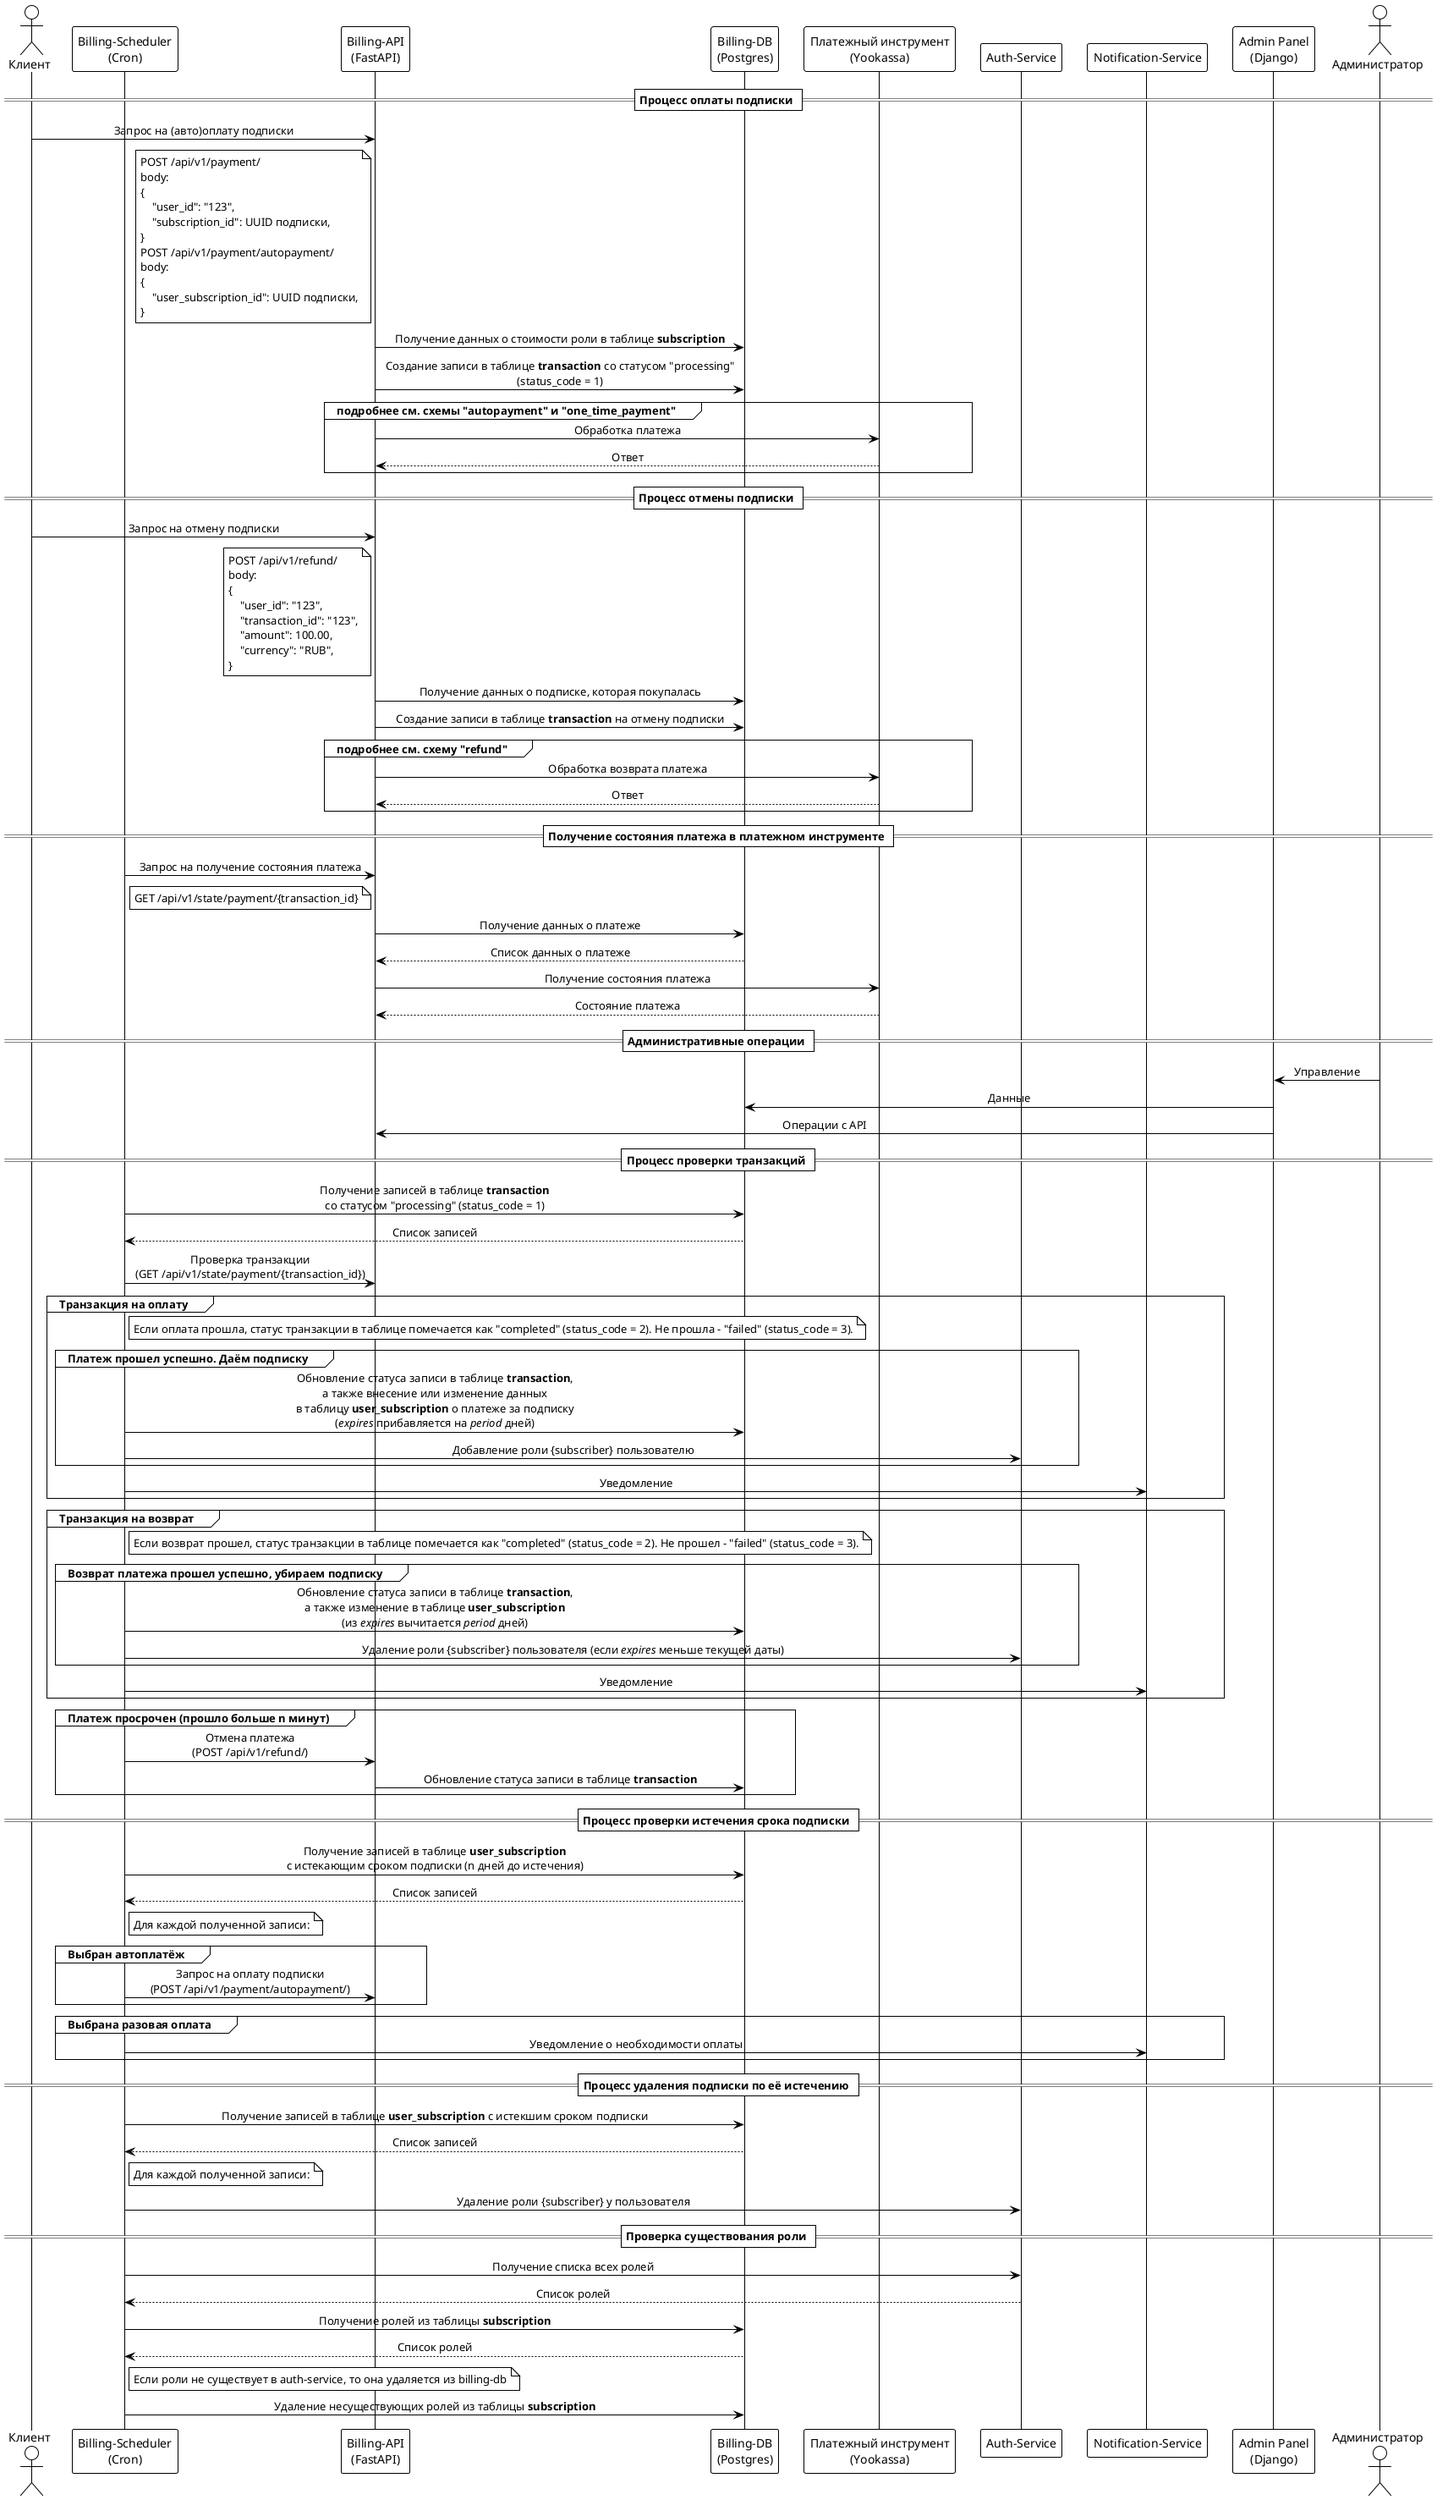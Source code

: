 @startuml billing
!theme plain
skinparam sequenceMessageAlign center
skinparam responseMessageBelowArrow true

actor Client as "Клиент"
participant "Billing-Scheduler\n(Cron)" as BillingScheduler
participant "Billing-API\n(FastAPI)" as BillingAPI
participant "Billing-DB\n(Postgres)" as Database
participant "Платежный инструмент\n(Yookassa)" as PaymentProcessor
participant "Auth-Service" as AuthService
participant "Notification-Service" as NotificationService
participant "Admin Panel\n(Django)" as AdminPanel
actor "Администратор" as AdminUser

== Процесс оплаты подписки ==
Client -> BillingAPI: Запрос на (авто)оплату подписки
note left of BillingAPI
POST /api/v1/payment/
body:
{
    "user_id": "123",
    "subscription_id": UUID подписки,
}
POST /api/v1/payment/autopayment/
body:
{
    "user_subscription_id": UUID подписки,
}
end note
BillingAPI -> Database: Получение данных о стоимости роли в таблице <b>subscription</b>
BillingAPI -> Database: Создание записи в таблице <b>transaction</b> со статусом "processing"\n(status_code = 1)
group подробнее см. схемы "autopayment" и "one_time_payment"
BillingAPI -> PaymentProcessor: Обработка платежа
PaymentProcessor --> BillingAPI: Ответ
end

== Процесс отмены подписки ==
Client -> BillingAPI: Запрос на отмену подписки
note left of BillingAPI
POST /api/v1/refund/
body:
{
    "user_id": "123",
    "transaction_id": "123",
    "amount": 100.00,
    "currency": "RUB",
}
end note
BillingAPI -> Database: Получение данных о подписке, которая покупалась
BillingAPI -> Database: Создание записи в таблице <b>transaction</b> на отмену подписки
group подробнее см. схему "refund"
BillingAPI -> PaymentProcessor: Обработка возврата платежа
PaymentProcessor --> BillingAPI: Ответ
end

== Получение состояния платежа в платежном инструменте ==
BillingScheduler -> BillingAPI: Запрос на получение состояния платежа
note left of BillingAPI
GET /api/v1/state/payment/{transaction_id}
end note
BillingAPI -> Database: Получение данных о платеже
Database --> BillingAPI: Список данных о платеже
BillingAPI -> PaymentProcessor: Получение состояния платежа
PaymentProcessor --> BillingAPI: Состояние платежа

== Административные операции ==
AdminUser -> AdminPanel: Управление
AdminPanel -> Database: Данные
AdminPanel -> BillingAPI: Операции с API

== Процесс проверки транзакций ==
BillingScheduler -> Database: Получение записей в таблице <b>transaction</b>\nсо статусом "processing" (status_code = 1)
Database --> BillingScheduler: Список записей
BillingScheduler -> BillingAPI: Проверка транзакции\n(GET /api/v1/state/payment/{transaction_id})
group Транзакция на оплату
note right of BillingScheduler: Если оплата прошла, статус транзакции в таблице помечается как "completed" (status_code = 2). Не прошла - "failed" (status_code = 3).
group Платеж прошел успешно. Даём подписку
BillingScheduler -> Database: Обновление статуса записи в таблице <b>transaction</b>,\nа также внесение или изменение данных\nв таблицу <b>user_subscription</b> о платеже за подписку\n(<i>expires</i> прибавляется на <i>period</i> дней)
BillingScheduler -> AuthService: Добавление роли {subscriber} пользователю
end
BillingScheduler -> NotificationService: Уведомление
end
group Транзакция на возврат
note right of BillingScheduler: Если возврат прошел, статус транзакции в таблице помечается как "completed" (status_code = 2). Не прошел - "failed" (status_code = 3).
group Возврат платежа прошел успешно, убираем подписку
BillingScheduler -> Database: Обновление статуса записи в таблице <b>transaction</b>,\nа также изменение в таблице <b>user_subscription</b>\n(из <i>expires</i> вычитается <i>period</i> дней)
BillingScheduler -> AuthService: Удаление роли {subscriber} пользователя (если <i>expires</i> меньше текущей даты)
end
BillingScheduler -> NotificationService: Уведомление
end
group Платеж просрочен (прошло больше n минут)
BillingScheduler -> BillingAPI: Отмена платежа\n(POST /api/v1/refund/)
BillingAPI -> Database: Обновление статуса записи в таблице <b>transaction</b>
end

== Процесс проверки истечения срока подписки ==
BillingScheduler -> Database: Получение записей в таблице <b>user_subscription</b>\nс истекающим сроком подписки (n дней до истечения)
Database --> BillingScheduler: Список записей
note right of BillingScheduler: Для каждой полученной записи:
group Выбран автоплатёж
BillingScheduler -> BillingAPI: Запрос на оплату подписки\n(POST /api/v1/payment/autopayment/)
end
group Выбрана разовая оплата
BillingScheduler -> NotificationService: Уведомление о необходимости оплаты
end

== Процесс удаления подписки по её истечению ==
BillingScheduler -> Database: Получение записей в таблице <b>user_subscription</b> с истекшим сроком подписки
Database --> BillingScheduler: Список записей
note right of BillingScheduler: Для каждой полученной записи:
BillingScheduler -> AuthService: Удаление роли {subscriber} у пользователя

== Проверка существования роли ==
BillingScheduler -> AuthService: Получение списка всех ролей
AuthService --> BillingScheduler: Список ролей
BillingScheduler -> Database: Получение ролей из таблицы <b>subscription</b>
Database --> BillingScheduler: Список ролей
note right of BillingScheduler: Если роли не существует в auth-service, то она удаляется из billing-db
BillingScheduler -> Database: Удаление несуществующих ролей из таблицы <b>subscription</b>

@enduml